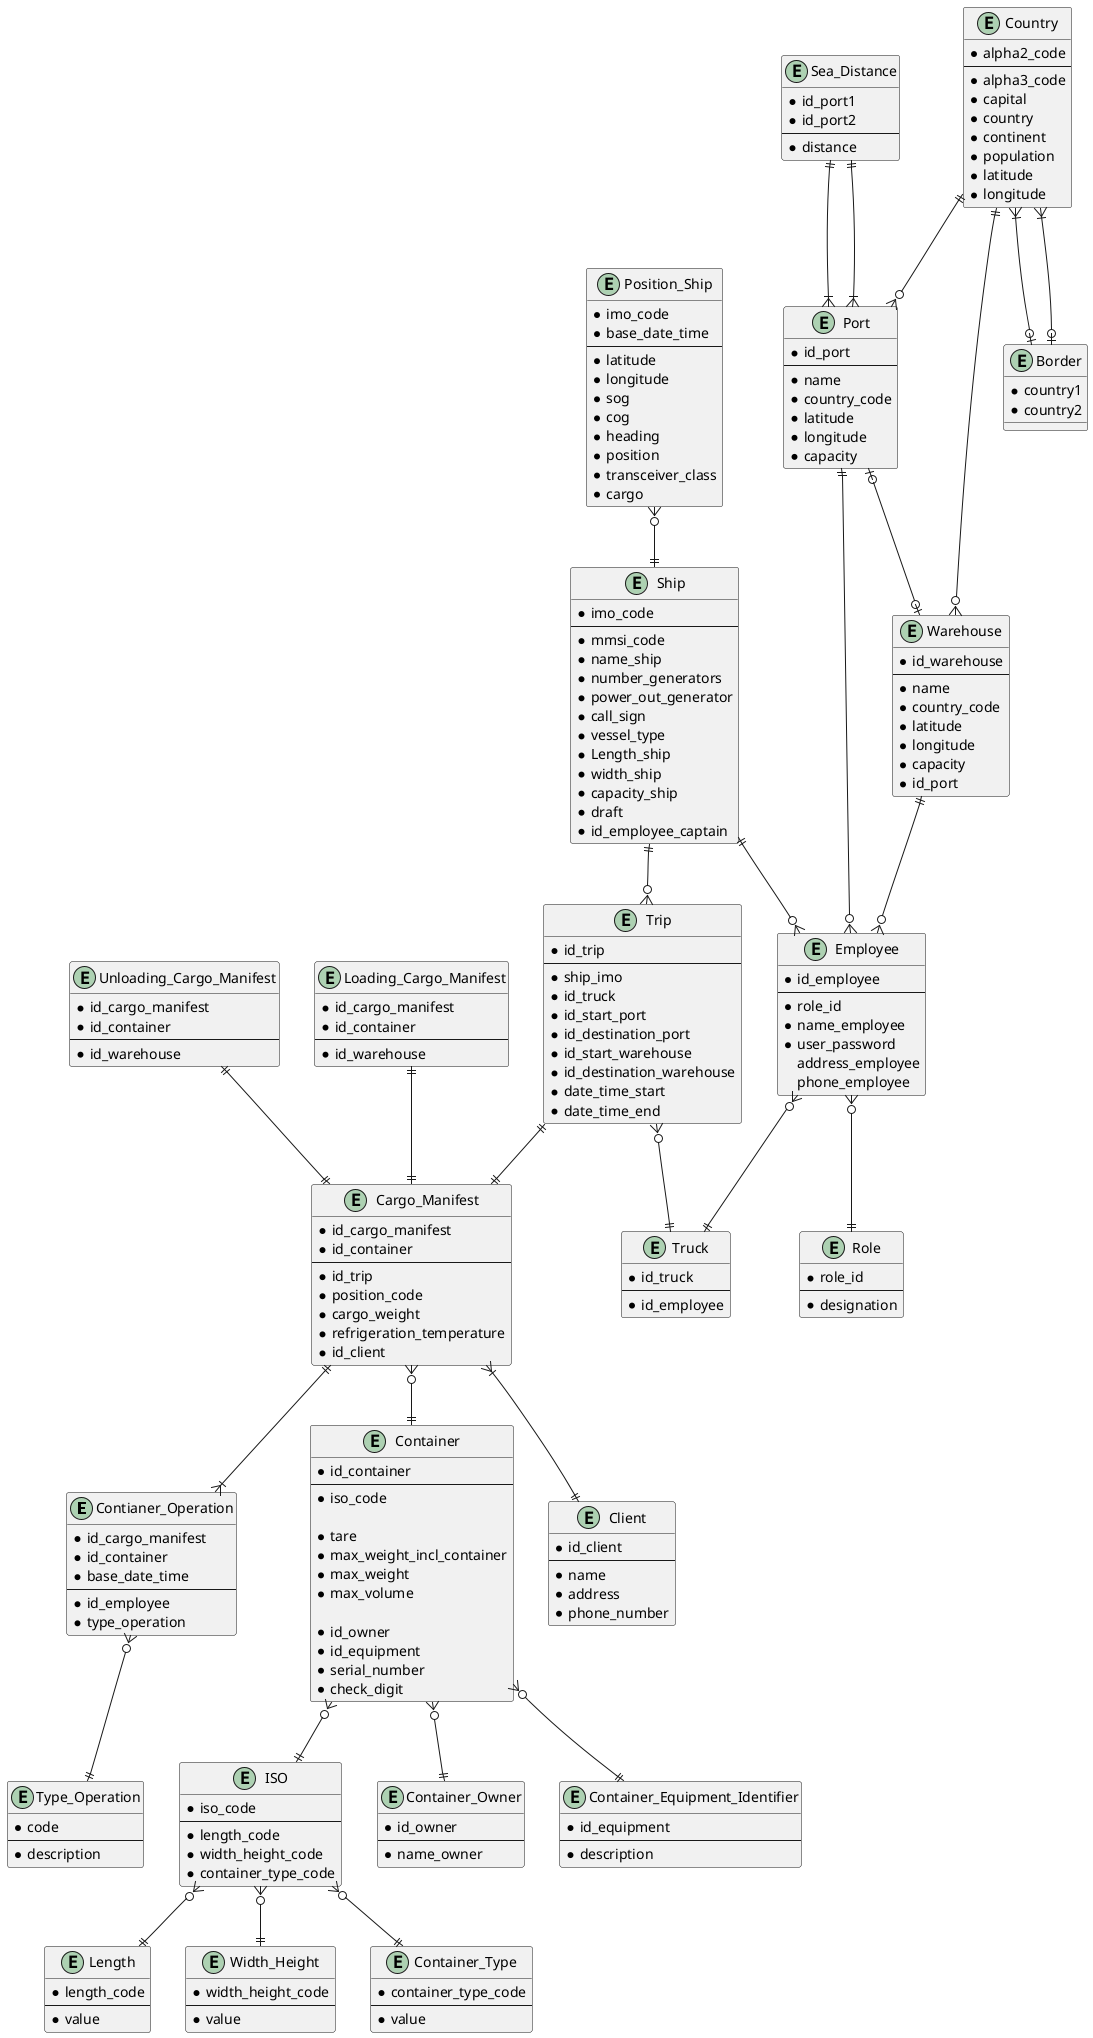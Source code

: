 @startuml

entity Contianer_Operation {
* id_cargo_manifest
* id_container
* base_date_time
--
* id_employee
* type_operation
}

entity Type_Operation {
* code
--
* description
}

entity Trip {
* id_trip
--
* ship_imo
* id_truck
* id_start_port
* id_destination_port
* id_start_warehouse
* id_destination_warehouse
* date_time_start
* date_time_end
}

entity Container {
* id_container
--
* iso_code

* tare
* max_weight_incl_container
* max_weight
* max_volume

* id_owner
* id_equipment
* serial_number
* check_digit
}

entity ISO {
* iso_code
--
* length_code
* width_height_code
* container_type_code
}

entity Length {
* length_code
--
* value
}

entity Width_Height {
* width_height_code
--
* value
}

entity Container_Type {
* container_type_code
--
* value
}

entity Cargo_Manifest {
* id_cargo_manifest
* id_container
--
* id_trip
* position_code
* cargo_weight
* refrigeration_temperature
* id_client
}

entity Unloading_Cargo_Manifest {
* id_cargo_manifest
* id_container
--
* id_warehouse
}

entity Loading_Cargo_Manifest {
* id_cargo_manifest
* id_container
--
* id_warehouse
}

entity Truck {
* id_truck
--
* id_employee
}

entity Ship {
* imo_code
--
* mmsi_code
* name_ship
* number_generators
* power_out_generator
* call_sign
* vessel_type
* Length_ship
* width_ship
* capacity_ship
* draft
* id_employee_captain
}

entity Port {
* id_port
--
* name
* country_code
* latitude
* longitude
* capacity
}

entity Warehouse {
* id_warehouse
--
* name
* country_code
* latitude
* longitude
* capacity
* id_port
}

entity Employee{
* id_employee
--
* role_id
* name_employee
* user_password
 address_employee
 phone_employee
}

entity Position_Ship {
* imo_code
* base_date_time
--
* latitude
* longitude
* sog
* cog
* heading
* position
* transceiver_class
* cargo
}

entity Role {
* role_id
--
* designation
}

entity Client {
* id_client
--
* name
* address
* phone_number
}

entity Container_Owner {
* id_owner
--
* name_owner
}

entity Container_Equipment_Identifier {
* id_equipment
--
* description
}

entity Country {
* alpha2_code
--
* alpha3_code
* capital
* country
* continent
* population
* latitude
* longitude
}

entity Border {
* country1
* country2
}

entity Sea_Distance {
* id_port1
* id_port2
--
* distance
}

ISO }o--|| Length
ISO }o--|| Width_Height
ISO }o--|| Container_Type

Container }o--|| Container_Owner
Container }o--|| Container_Equipment_Identifier
Container }o--|| ISO
Trip ||--|| Cargo_Manifest
Cargo_Manifest }o--|| Container
Cargo_Manifest }|--|| Client
Position_Ship }o--|| Ship

Employee }o--|| Truck
Trip }o--|| Truck
Ship ||--o{ Trip
Ship ||--o{ Employee
Warehouse ||--o{ Employee
Port ||--o{ Employee
Port |o--o| Warehouse
Employee }o--|| Role

Unloading_Cargo_Manifest ||--|| Cargo_Manifest
Loading_Cargo_Manifest ||--|| Cargo_Manifest

Country ||--o{ Port
Country ||--o{ Warehouse
Country }|--o| Border
Country }|--o| Border
Sea_Distance ||--|{ Port
Sea_Distance ||--|{ Port

Cargo_Manifest ||--|{ Contianer_Operation
Contianer_Operation }o--|| Type_Operation


@enduml
